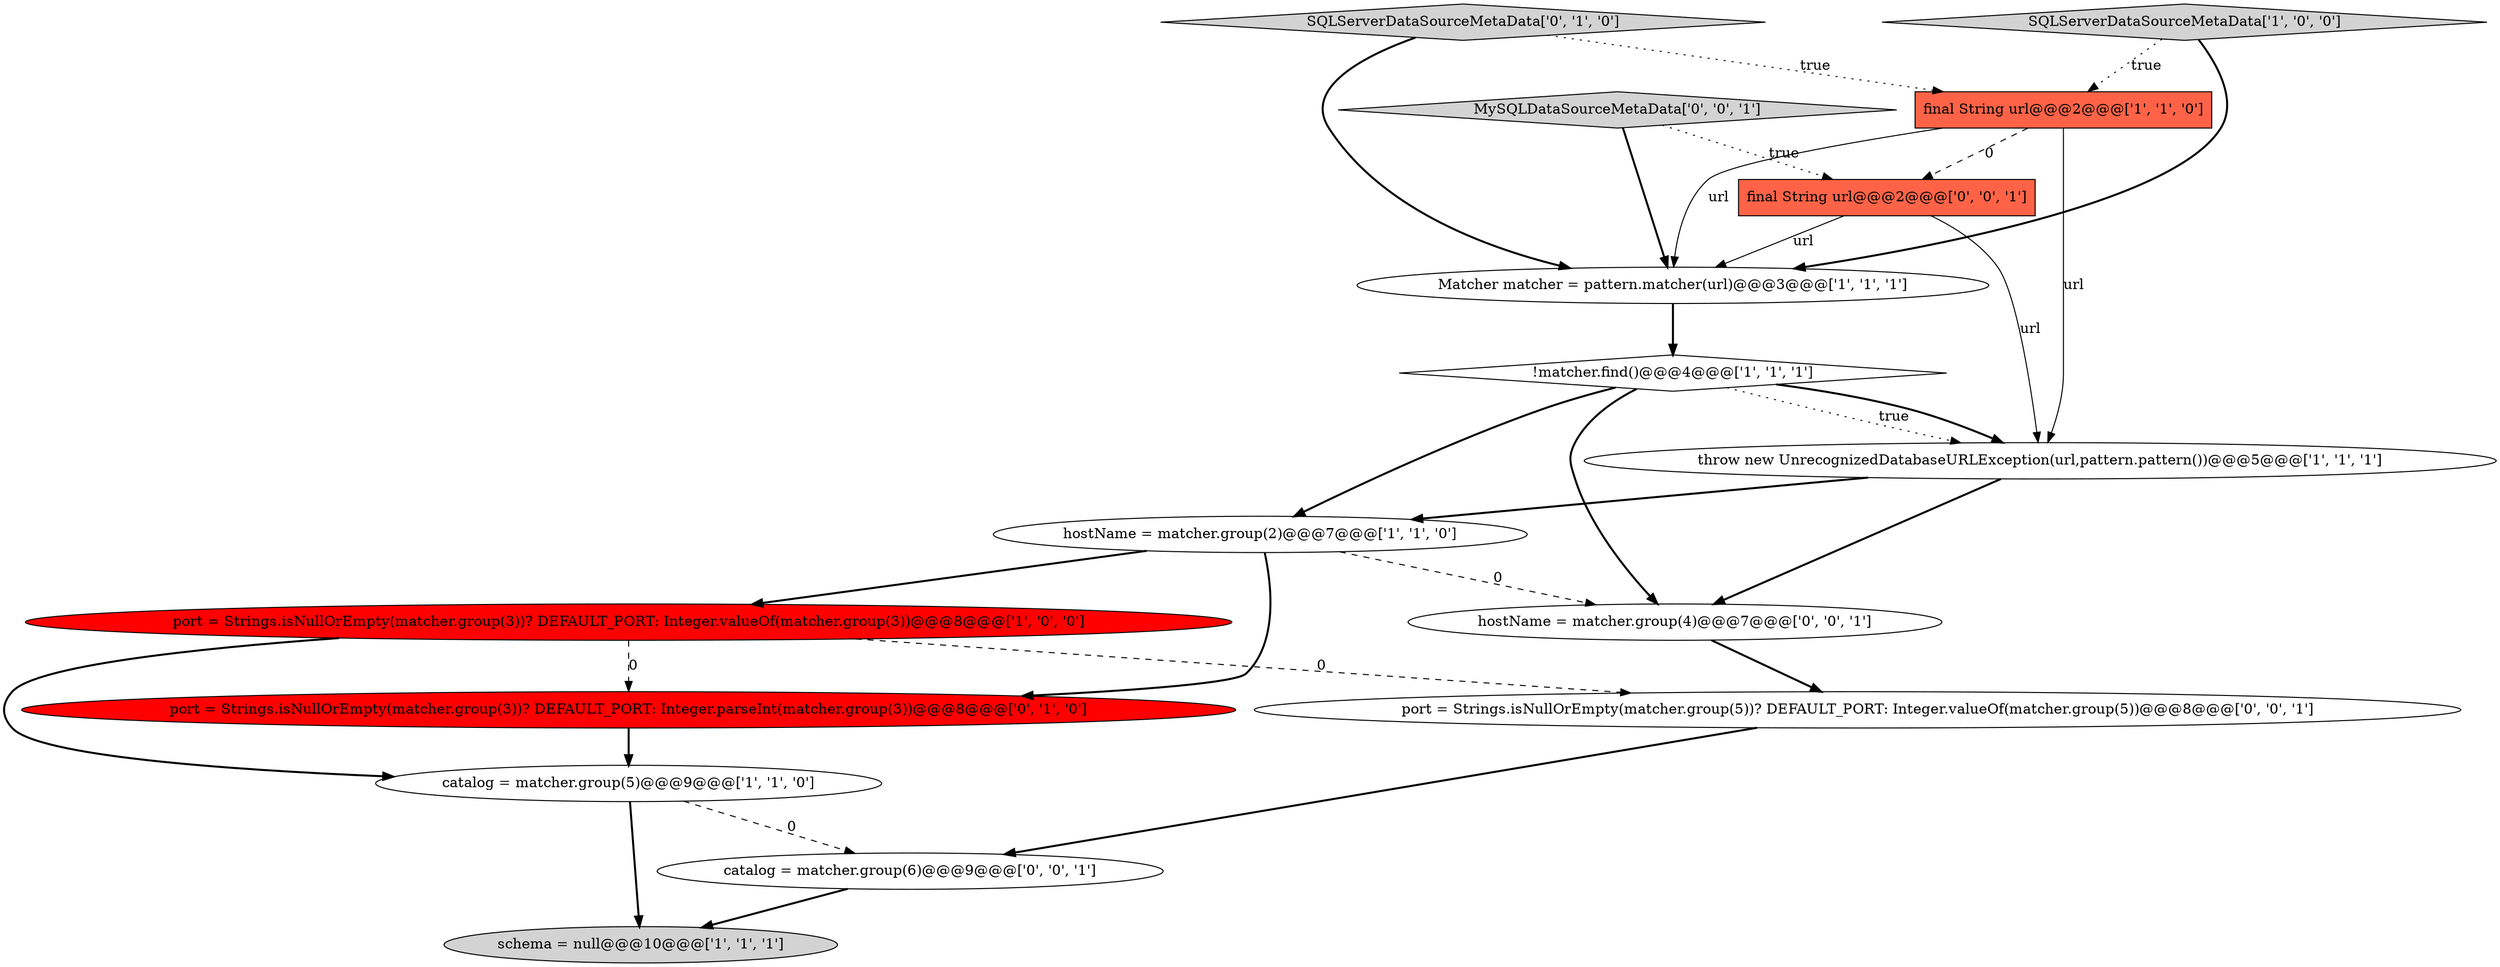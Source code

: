 digraph {
5 [style = filled, label = "hostName = matcher.group(2)@@@7@@@['1', '1', '0']", fillcolor = white, shape = ellipse image = "AAA0AAABBB1BBB"];
10 [style = filled, label = "SQLServerDataSourceMetaData['0', '1', '0']", fillcolor = lightgray, shape = diamond image = "AAA0AAABBB2BBB"];
13 [style = filled, label = "port = Strings.isNullOrEmpty(matcher.group(5))? DEFAULT_PORT: Integer.valueOf(matcher.group(5))@@@8@@@['0', '0', '1']", fillcolor = white, shape = ellipse image = "AAA0AAABBB3BBB"];
14 [style = filled, label = "final String url@@@2@@@['0', '0', '1']", fillcolor = tomato, shape = box image = "AAA0AAABBB3BBB"];
11 [style = filled, label = "MySQLDataSourceMetaData['0', '0', '1']", fillcolor = lightgray, shape = diamond image = "AAA0AAABBB3BBB"];
6 [style = filled, label = "Matcher matcher = pattern.matcher(url)@@@3@@@['1', '1', '1']", fillcolor = white, shape = ellipse image = "AAA0AAABBB1BBB"];
4 [style = filled, label = "!matcher.find()@@@4@@@['1', '1', '1']", fillcolor = white, shape = diamond image = "AAA0AAABBB1BBB"];
7 [style = filled, label = "port = Strings.isNullOrEmpty(matcher.group(3))? DEFAULT_PORT: Integer.valueOf(matcher.group(3))@@@8@@@['1', '0', '0']", fillcolor = red, shape = ellipse image = "AAA1AAABBB1BBB"];
3 [style = filled, label = "schema = null@@@10@@@['1', '1', '1']", fillcolor = lightgray, shape = ellipse image = "AAA0AAABBB1BBB"];
9 [style = filled, label = "port = Strings.isNullOrEmpty(matcher.group(3))? DEFAULT_PORT: Integer.parseInt(matcher.group(3))@@@8@@@['0', '1', '0']", fillcolor = red, shape = ellipse image = "AAA1AAABBB2BBB"];
0 [style = filled, label = "catalog = matcher.group(5)@@@9@@@['1', '1', '0']", fillcolor = white, shape = ellipse image = "AAA0AAABBB1BBB"];
2 [style = filled, label = "final String url@@@2@@@['1', '1', '0']", fillcolor = tomato, shape = box image = "AAA0AAABBB1BBB"];
12 [style = filled, label = "catalog = matcher.group(6)@@@9@@@['0', '0', '1']", fillcolor = white, shape = ellipse image = "AAA0AAABBB3BBB"];
15 [style = filled, label = "hostName = matcher.group(4)@@@7@@@['0', '0', '1']", fillcolor = white, shape = ellipse image = "AAA0AAABBB3BBB"];
8 [style = filled, label = "SQLServerDataSourceMetaData['1', '0', '0']", fillcolor = lightgray, shape = diamond image = "AAA0AAABBB1BBB"];
1 [style = filled, label = "throw new UnrecognizedDatabaseURLException(url,pattern.pattern())@@@5@@@['1', '1', '1']", fillcolor = white, shape = ellipse image = "AAA0AAABBB1BBB"];
1->5 [style = bold, label=""];
0->3 [style = bold, label=""];
15->13 [style = bold, label=""];
9->0 [style = bold, label=""];
5->9 [style = bold, label=""];
4->1 [style = dotted, label="true"];
14->6 [style = solid, label="url"];
8->2 [style = dotted, label="true"];
1->15 [style = bold, label=""];
11->6 [style = bold, label=""];
4->15 [style = bold, label=""];
11->14 [style = dotted, label="true"];
7->0 [style = bold, label=""];
8->6 [style = bold, label=""];
0->12 [style = dashed, label="0"];
10->6 [style = bold, label=""];
6->4 [style = bold, label=""];
13->12 [style = bold, label=""];
2->14 [style = dashed, label="0"];
10->2 [style = dotted, label="true"];
7->9 [style = dashed, label="0"];
7->13 [style = dashed, label="0"];
14->1 [style = solid, label="url"];
2->1 [style = solid, label="url"];
5->7 [style = bold, label=""];
4->1 [style = bold, label=""];
12->3 [style = bold, label=""];
5->15 [style = dashed, label="0"];
4->5 [style = bold, label=""];
2->6 [style = solid, label="url"];
}
